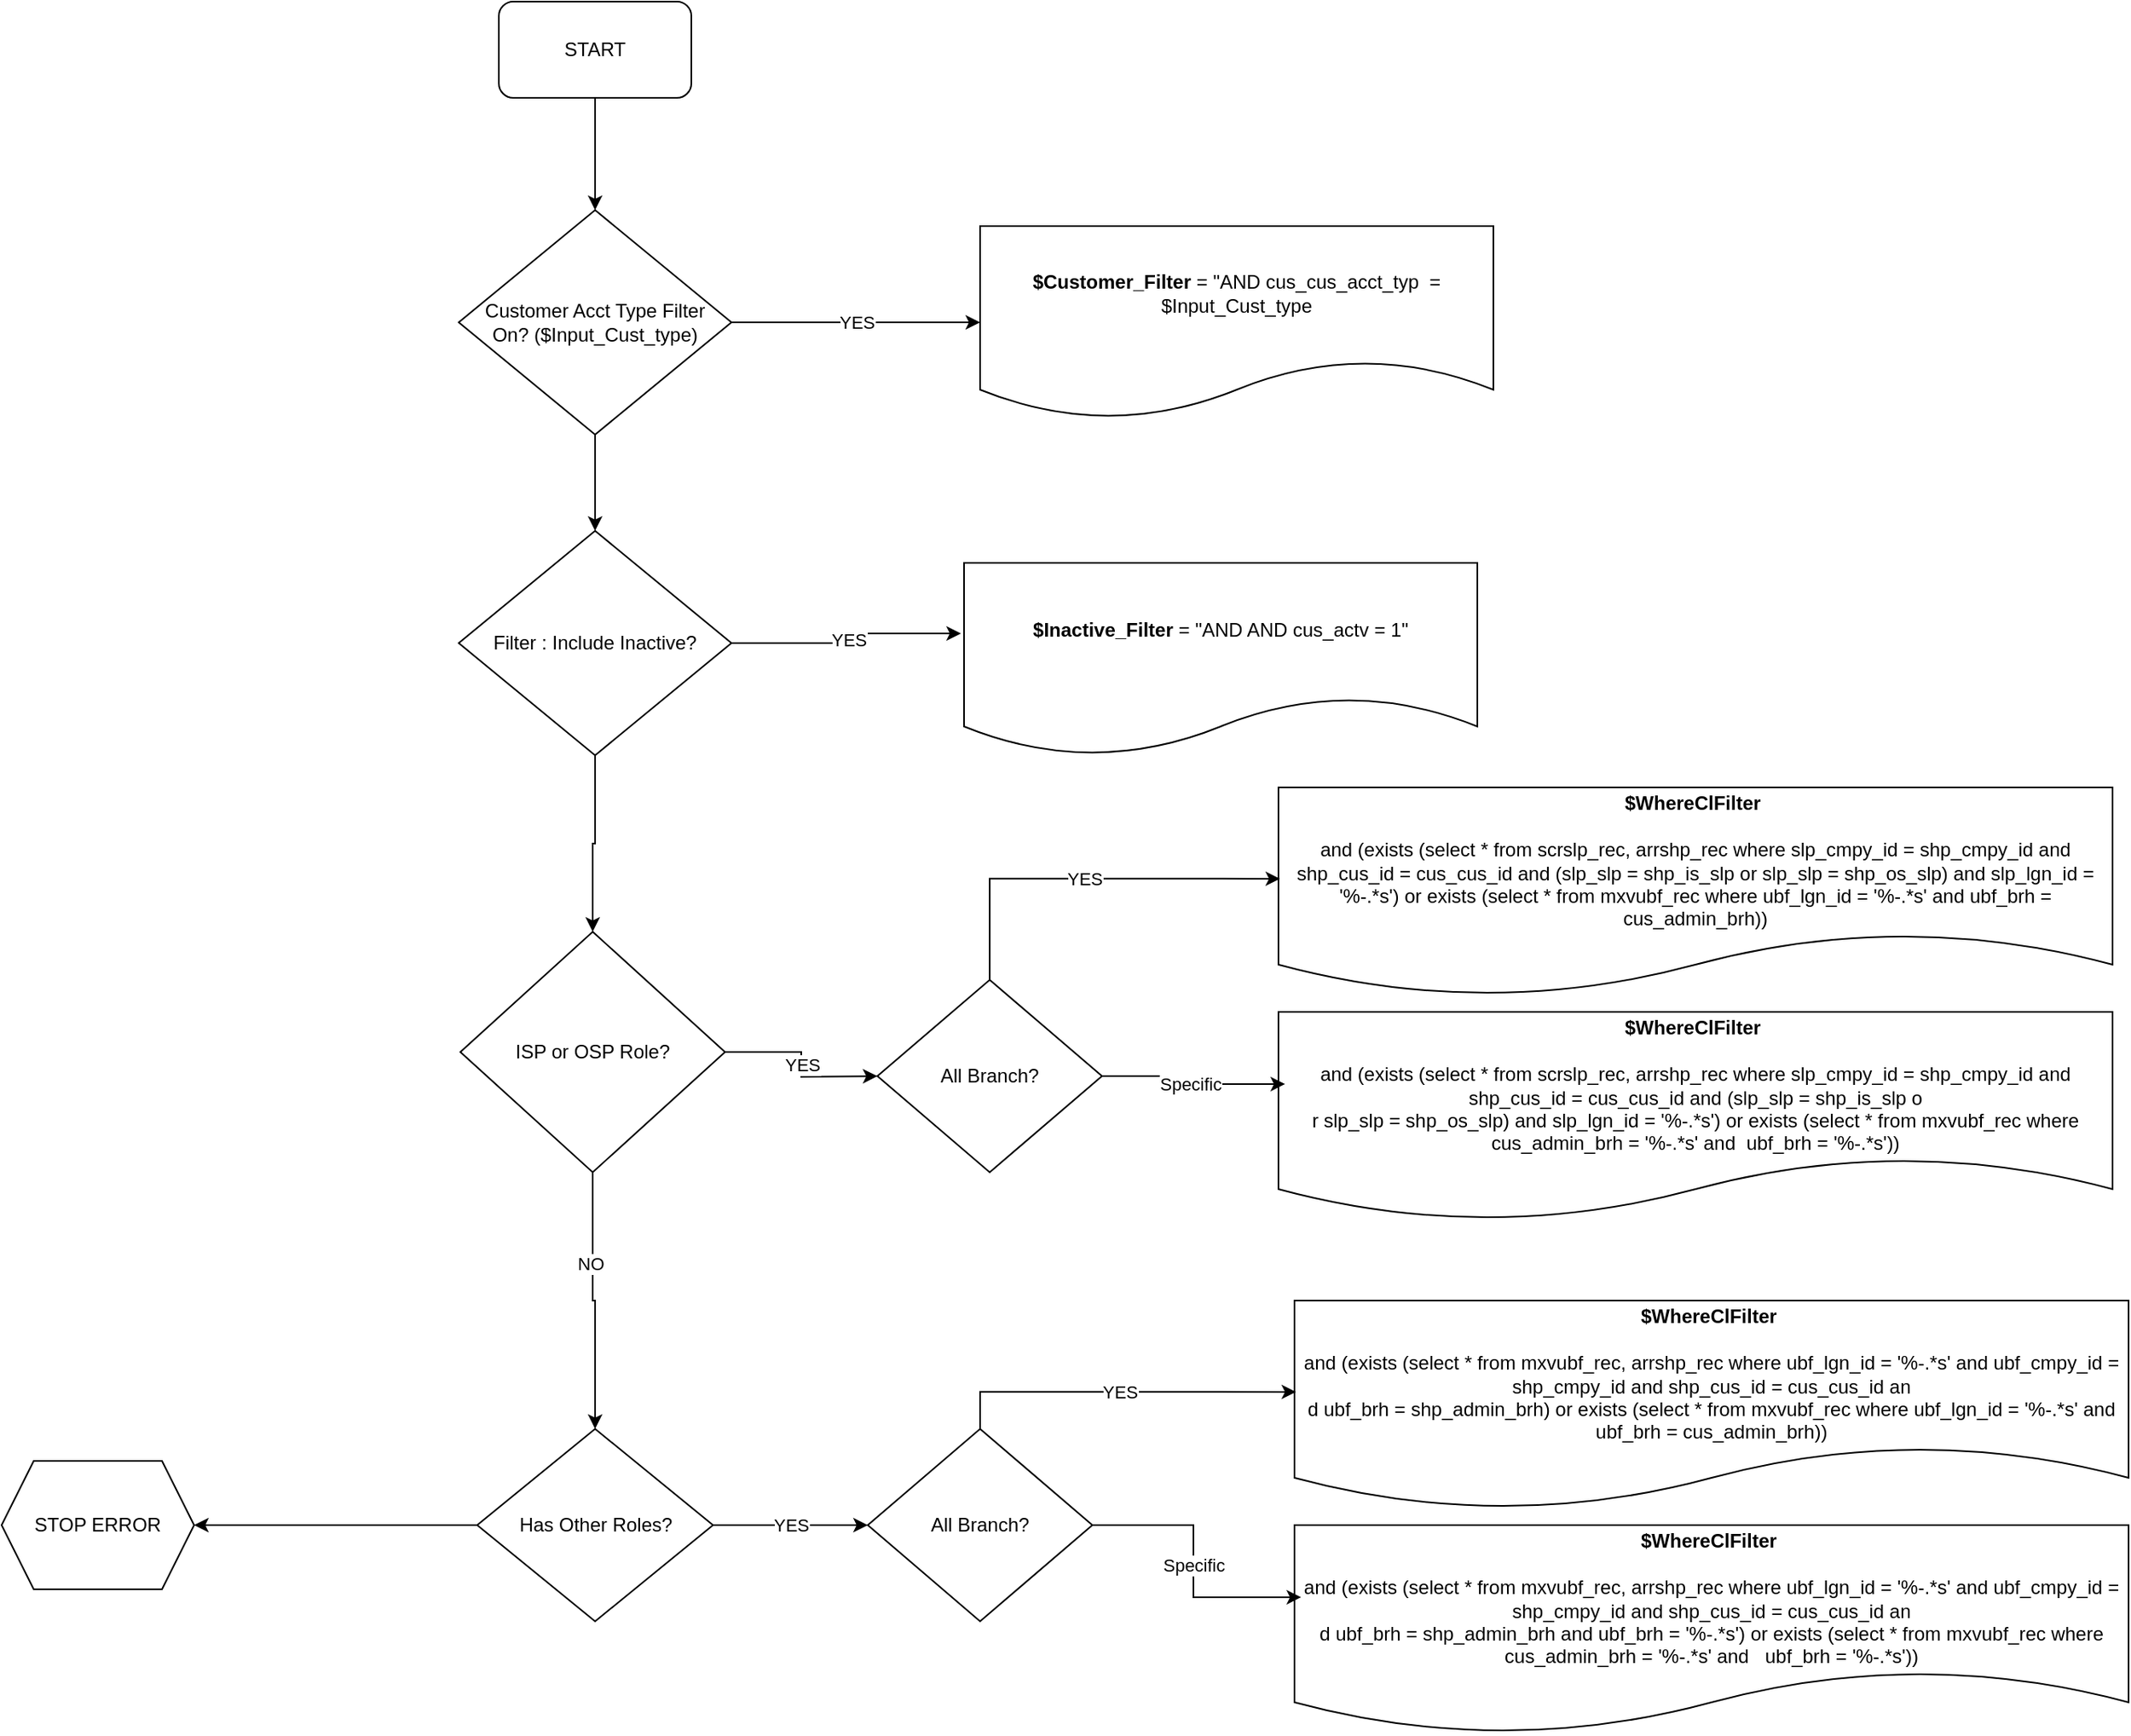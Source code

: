 <mxfile version="26.0.4">
  <diagram name="Page-1" id="cI6VHz1JdNu4_8iZnLbt">
    <mxGraphModel dx="1426" dy="791" grid="1" gridSize="10" guides="1" tooltips="1" connect="1" arrows="1" fold="1" page="1" pageScale="1" pageWidth="1700" pageHeight="1100" math="0" shadow="0">
      <root>
        <mxCell id="0" />
        <mxCell id="1" parent="0" />
        <mxCell id="eQzpF3mo_qRaEqn4GsIe-5" style="edgeStyle=orthogonalEdgeStyle;rounded=0;orthogonalLoop=1;jettySize=auto;html=1;entryX=0.5;entryY=0;entryDx=0;entryDy=0;" edge="1" parent="1" source="eQzpF3mo_qRaEqn4GsIe-1" target="eQzpF3mo_qRaEqn4GsIe-2">
          <mxGeometry relative="1" as="geometry" />
        </mxCell>
        <mxCell id="eQzpF3mo_qRaEqn4GsIe-1" value="START" style="rounded=1;whiteSpace=wrap;html=1;" vertex="1" parent="1">
          <mxGeometry x="540" y="100" width="120" height="60" as="geometry" />
        </mxCell>
        <mxCell id="eQzpF3mo_qRaEqn4GsIe-4" value="YES" style="edgeStyle=orthogonalEdgeStyle;rounded=0;orthogonalLoop=1;jettySize=auto;html=1;" edge="1" parent="1" source="eQzpF3mo_qRaEqn4GsIe-2" target="eQzpF3mo_qRaEqn4GsIe-3">
          <mxGeometry relative="1" as="geometry" />
        </mxCell>
        <mxCell id="eQzpF3mo_qRaEqn4GsIe-6" style="edgeStyle=orthogonalEdgeStyle;rounded=0;orthogonalLoop=1;jettySize=auto;html=1;exitX=0.5;exitY=1;exitDx=0;exitDy=0;" edge="1" parent="1" source="eQzpF3mo_qRaEqn4GsIe-2">
          <mxGeometry relative="1" as="geometry">
            <mxPoint x="600" y="430" as="targetPoint" />
          </mxGeometry>
        </mxCell>
        <mxCell id="eQzpF3mo_qRaEqn4GsIe-2" value="Customer Acct Type Filter&lt;br&gt;On? ($Input_Cust_type)" style="rhombus;whiteSpace=wrap;html=1;" vertex="1" parent="1">
          <mxGeometry x="515" y="230" width="170" height="140" as="geometry" />
        </mxCell>
        <mxCell id="eQzpF3mo_qRaEqn4GsIe-3" value="&lt;b&gt;$Customer_Filter&lt;/b&gt; = &quot;AND cus_cus_acct_typ&amp;nbsp; = $Input_Cust_type" style="shape=document;whiteSpace=wrap;html=1;boundedLbl=1;" vertex="1" parent="1">
          <mxGeometry x="840" y="240" width="320" height="120" as="geometry" />
        </mxCell>
        <mxCell id="eQzpF3mo_qRaEqn4GsIe-7" value="Filter : Include Inactive?" style="rhombus;whiteSpace=wrap;html=1;" vertex="1" parent="1">
          <mxGeometry x="515" y="430" width="170" height="140" as="geometry" />
        </mxCell>
        <mxCell id="eQzpF3mo_qRaEqn4GsIe-8" value="&lt;b&gt;$Inactive_Filter&lt;/b&gt; = &quot;AND AND cus_actv = 1&quot;" style="shape=document;whiteSpace=wrap;html=1;boundedLbl=1;" vertex="1" parent="1">
          <mxGeometry x="830" y="450" width="320" height="120" as="geometry" />
        </mxCell>
        <mxCell id="eQzpF3mo_qRaEqn4GsIe-9" value="YES" style="edgeStyle=orthogonalEdgeStyle;rounded=0;orthogonalLoop=1;jettySize=auto;html=1;entryX=-0.006;entryY=0.367;entryDx=0;entryDy=0;entryPerimeter=0;" edge="1" parent="1" source="eQzpF3mo_qRaEqn4GsIe-7" target="eQzpF3mo_qRaEqn4GsIe-8">
          <mxGeometry relative="1" as="geometry" />
        </mxCell>
        <mxCell id="eQzpF3mo_qRaEqn4GsIe-11" value="&lt;div&gt;&lt;b style=&quot;color: light-dark(rgb(0, 0, 0), rgb(255, 255, 255)); background-color: transparent; text-align: left;&quot;&gt;$WhereClFilter&lt;/b&gt;&amp;nbsp;&lt;br&gt;&lt;br&gt;and (exists (select * from scrslp_rec, arrshp_rec where slp_cmpy_id = shp_cmpy_id and shp_cus_id = cus_cus_id and (slp_slp = shp_is_slp o&lt;span style=&quot;text-align: left; background-color: transparent; color: light-dark(rgb(0, 0, 0), rgb(255, 255, 255));&quot;&gt;r slp_slp = shp_os_slp) and slp_lgn_id = &#39;%-.*s&#39;) or exists (select * from mxvubf_rec where ubf_lgn_id = &#39;%-.*s&#39; and ubf_brh = cus_admin_brh))&lt;/span&gt;&lt;/div&gt;" style="shape=document;whiteSpace=wrap;html=1;boundedLbl=1;" vertex="1" parent="1">
          <mxGeometry x="1026" y="590" width="520" height="130" as="geometry" />
        </mxCell>
        <mxCell id="eQzpF3mo_qRaEqn4GsIe-12" value="YES" style="edgeStyle=orthogonalEdgeStyle;rounded=0;orthogonalLoop=1;jettySize=auto;html=1;exitX=1;exitY=0.5;exitDx=0;exitDy=0;" edge="1" parent="1" source="eQzpF3mo_qRaEqn4GsIe-14">
          <mxGeometry relative="1" as="geometry">
            <mxPoint x="776" y="770" as="targetPoint" />
          </mxGeometry>
        </mxCell>
        <mxCell id="eQzpF3mo_qRaEqn4GsIe-13" style="edgeStyle=orthogonalEdgeStyle;rounded=0;orthogonalLoop=1;jettySize=auto;html=1;exitX=0.5;exitY=1;exitDx=0;exitDy=0;" edge="1" parent="1" source="eQzpF3mo_qRaEqn4GsIe-14" target="eQzpF3mo_qRaEqn4GsIe-17">
          <mxGeometry relative="1" as="geometry" />
        </mxCell>
        <mxCell id="eQzpF3mo_qRaEqn4GsIe-27" value="NO" style="edgeLabel;html=1;align=center;verticalAlign=middle;resizable=0;points=[];" vertex="1" connectable="0" parent="eQzpF3mo_qRaEqn4GsIe-13">
          <mxGeometry x="-0.294" y="-2" relative="1" as="geometry">
            <mxPoint as="offset" />
          </mxGeometry>
        </mxCell>
        <mxCell id="eQzpF3mo_qRaEqn4GsIe-14" value="ISP or OSP Role?" style="rhombus;whiteSpace=wrap;html=1;" vertex="1" parent="1">
          <mxGeometry x="516" y="680" width="165" height="150" as="geometry" />
        </mxCell>
        <mxCell id="eQzpF3mo_qRaEqn4GsIe-15" style="edgeStyle=orthogonalEdgeStyle;rounded=0;orthogonalLoop=1;jettySize=auto;html=1;exitX=0.5;exitY=1;exitDx=0;exitDy=0;entryX=0.5;entryY=0;entryDx=0;entryDy=0;" edge="1" parent="1" source="eQzpF3mo_qRaEqn4GsIe-7" target="eQzpF3mo_qRaEqn4GsIe-14">
          <mxGeometry relative="1" as="geometry">
            <mxPoint x="601" y="725" as="sourcePoint" />
          </mxGeometry>
        </mxCell>
        <mxCell id="eQzpF3mo_qRaEqn4GsIe-16" value="YES" style="edgeStyle=orthogonalEdgeStyle;rounded=0;orthogonalLoop=1;jettySize=auto;html=1;" edge="1" parent="1" source="eQzpF3mo_qRaEqn4GsIe-17" target="eQzpF3mo_qRaEqn4GsIe-24">
          <mxGeometry relative="1" as="geometry" />
        </mxCell>
        <mxCell id="eQzpF3mo_qRaEqn4GsIe-29" style="edgeStyle=orthogonalEdgeStyle;rounded=0;orthogonalLoop=1;jettySize=auto;html=1;" edge="1" parent="1" source="eQzpF3mo_qRaEqn4GsIe-17" target="eQzpF3mo_qRaEqn4GsIe-28">
          <mxGeometry relative="1" as="geometry" />
        </mxCell>
        <mxCell id="eQzpF3mo_qRaEqn4GsIe-17" value="Has Other Roles?" style="rhombus;whiteSpace=wrap;html=1;" vertex="1" parent="1">
          <mxGeometry x="526.5" y="990" width="147" height="120" as="geometry" />
        </mxCell>
        <mxCell id="eQzpF3mo_qRaEqn4GsIe-18" value="&lt;div&gt;&lt;b style=&quot;color: light-dark(rgb(0, 0, 0), rgb(255, 255, 255)); background-color: transparent; text-align: left;&quot;&gt;$WhereClFilter&lt;/b&gt;&amp;nbsp;&lt;br&gt;&lt;br&gt;and (exists (select * from scrslp_rec, arrshp_rec where slp_cmpy_id = shp_cmpy_id and shp_cus_id = cus_cus_id and (slp_slp = shp_is_slp o&lt;/div&gt;&lt;div&gt;r slp_slp = shp_os_slp) and slp_lgn_id = &#39;%-.*s&#39;) or exists (select * from mxvubf_rec where cus_admin_brh = &#39;%-.*s&#39; and&amp;nbsp; ubf_brh = &#39;%-.*s&#39;))&lt;/div&gt;" style="shape=document;whiteSpace=wrap;html=1;boundedLbl=1;" vertex="1" parent="1">
          <mxGeometry x="1026" y="730" width="520" height="130" as="geometry" />
        </mxCell>
        <mxCell id="eQzpF3mo_qRaEqn4GsIe-19" value="All Branch?" style="rhombus;whiteSpace=wrap;html=1;" vertex="1" parent="1">
          <mxGeometry x="776" y="710" width="140" height="120" as="geometry" />
        </mxCell>
        <mxCell id="eQzpF3mo_qRaEqn4GsIe-20" value="YES" style="edgeStyle=orthogonalEdgeStyle;rounded=0;orthogonalLoop=1;jettySize=auto;html=1;exitX=0.5;exitY=0;exitDx=0;exitDy=0;entryX=0.002;entryY=0.438;entryDx=0;entryDy=0;entryPerimeter=0;" edge="1" parent="1" source="eQzpF3mo_qRaEqn4GsIe-19" target="eQzpF3mo_qRaEqn4GsIe-11">
          <mxGeometry relative="1" as="geometry" />
        </mxCell>
        <mxCell id="eQzpF3mo_qRaEqn4GsIe-21" value="Specific" style="edgeStyle=orthogonalEdgeStyle;rounded=0;orthogonalLoop=1;jettySize=auto;html=1;exitX=1;exitY=0.5;exitDx=0;exitDy=0;entryX=0.008;entryY=0.346;entryDx=0;entryDy=0;entryPerimeter=0;" edge="1" parent="1" source="eQzpF3mo_qRaEqn4GsIe-19" target="eQzpF3mo_qRaEqn4GsIe-18">
          <mxGeometry relative="1" as="geometry" />
        </mxCell>
        <mxCell id="eQzpF3mo_qRaEqn4GsIe-22" value="&lt;div&gt;&lt;b style=&quot;color: light-dark(rgb(0, 0, 0), rgb(255, 255, 255)); background-color: transparent; text-align: left;&quot;&gt;$WhereClFilter&lt;/b&gt;&amp;nbsp;&lt;br&gt;&lt;br&gt;and (exists (select * from mxvubf_rec, arrshp_rec where ubf_lgn_id = &#39;%-.*s&#39; and ubf_cmpy_id = shp_cmpy_id and shp_cus_id = cus_cus_id an&lt;/div&gt;&lt;div&gt;d ubf_brh = shp_admin_brh) or exists (select * from mxvubf_rec where ubf_lgn_id = &#39;%-.*s&#39; and ubf_brh = cus_admin_brh))&lt;/div&gt;" style="shape=document;whiteSpace=wrap;html=1;boundedLbl=1;" vertex="1" parent="1">
          <mxGeometry x="1036" y="910" width="520" height="130" as="geometry" />
        </mxCell>
        <mxCell id="eQzpF3mo_qRaEqn4GsIe-23" value="&lt;div&gt;&lt;b style=&quot;background-color: transparent; color: light-dark(rgb(0, 0, 0), rgb(255, 255, 255)); text-align: left;&quot;&gt;$WhereClFilter&lt;/b&gt;&amp;nbsp;&lt;br&gt;&lt;br&gt;and (exists (select * from mxvubf_rec, arrshp_rec where ubf_lgn_id = &#39;%-.*s&#39; and ubf_cmpy_id = shp_cmpy_id and shp_cus_id = cus_cus_id an&lt;/div&gt;&lt;div&gt;d ubf_brh = shp_admin_brh and ubf_brh = &#39;%-.*s&#39;) or exists (select * from mxvubf_rec where cus_admin_brh = &#39;%-.*s&#39; and&amp;nbsp; &amp;nbsp;ubf_brh = &#39;%-.*s&#39;))&lt;/div&gt;" style="shape=document;whiteSpace=wrap;html=1;boundedLbl=1;" vertex="1" parent="1">
          <mxGeometry x="1036" y="1050" width="520" height="130" as="geometry" />
        </mxCell>
        <mxCell id="eQzpF3mo_qRaEqn4GsIe-24" value="All Branch?" style="rhombus;whiteSpace=wrap;html=1;" vertex="1" parent="1">
          <mxGeometry x="770" y="990" width="140" height="120" as="geometry" />
        </mxCell>
        <mxCell id="eQzpF3mo_qRaEqn4GsIe-25" value="YES" style="edgeStyle=orthogonalEdgeStyle;rounded=0;orthogonalLoop=1;jettySize=auto;html=1;exitX=0.5;exitY=0;exitDx=0;exitDy=0;entryX=0.002;entryY=0.438;entryDx=0;entryDy=0;entryPerimeter=0;" edge="1" parent="1" source="eQzpF3mo_qRaEqn4GsIe-24" target="eQzpF3mo_qRaEqn4GsIe-22">
          <mxGeometry relative="1" as="geometry" />
        </mxCell>
        <mxCell id="eQzpF3mo_qRaEqn4GsIe-26" value="Specific" style="edgeStyle=orthogonalEdgeStyle;rounded=0;orthogonalLoop=1;jettySize=auto;html=1;exitX=1;exitY=0.5;exitDx=0;exitDy=0;entryX=0.008;entryY=0.346;entryDx=0;entryDy=0;entryPerimeter=0;" edge="1" parent="1" source="eQzpF3mo_qRaEqn4GsIe-24" target="eQzpF3mo_qRaEqn4GsIe-23">
          <mxGeometry relative="1" as="geometry" />
        </mxCell>
        <mxCell id="eQzpF3mo_qRaEqn4GsIe-28" value="STOP ERROR" style="shape=hexagon;perimeter=hexagonPerimeter2;whiteSpace=wrap;html=1;fixedSize=1;" vertex="1" parent="1">
          <mxGeometry x="230" y="1010" width="120" height="80" as="geometry" />
        </mxCell>
      </root>
    </mxGraphModel>
  </diagram>
</mxfile>
